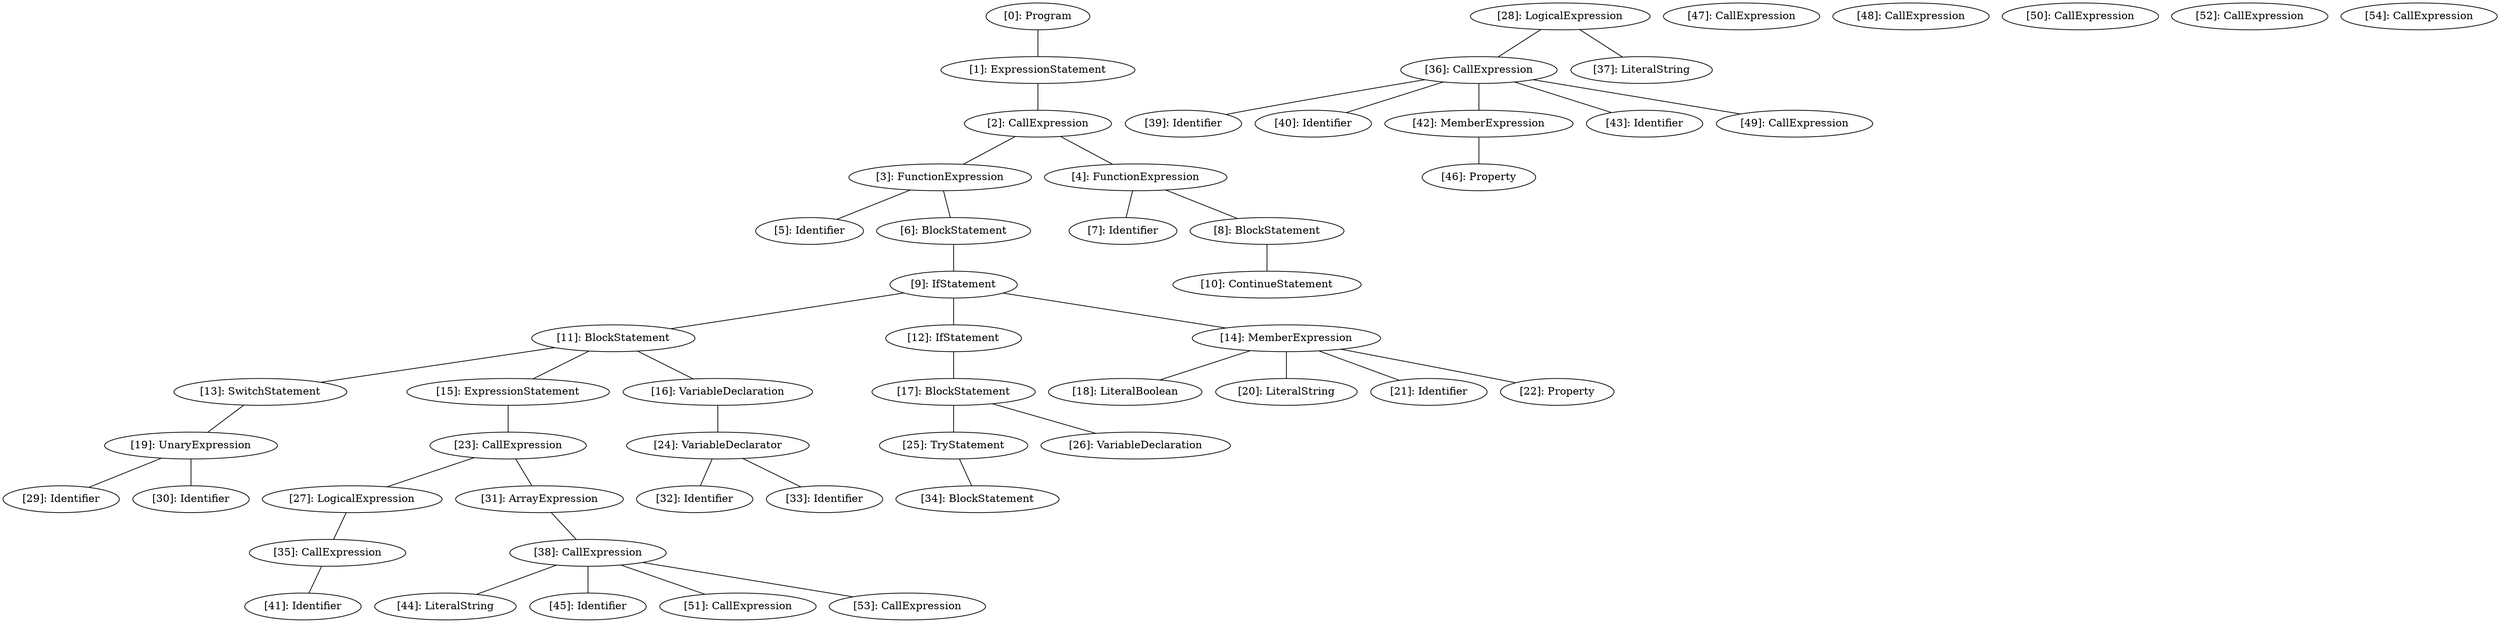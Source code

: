 // Result
graph {
	0 [label="[0]: Program"]
	1 [label="[1]: ExpressionStatement"]
	2 [label="[2]: CallExpression"]
	3 [label="[3]: FunctionExpression"]
	4 [label="[4]: FunctionExpression"]
	5 [label="[5]: Identifier"]
	6 [label="[6]: BlockStatement"]
	7 [label="[7]: Identifier"]
	8 [label="[8]: BlockStatement"]
	9 [label="[9]: IfStatement"]
	10 [label="[10]: ContinueStatement"]
	11 [label="[11]: BlockStatement"]
	12 [label="[12]: IfStatement"]
	13 [label="[13]: SwitchStatement"]
	14 [label="[14]: MemberExpression"]
	15 [label="[15]: ExpressionStatement"]
	16 [label="[16]: VariableDeclaration"]
	17 [label="[17]: BlockStatement"]
	18 [label="[18]: LiteralBoolean"]
	19 [label="[19]: UnaryExpression"]
	20 [label="[20]: LiteralString"]
	21 [label="[21]: Identifier"]
	22 [label="[22]: Property"]
	23 [label="[23]: CallExpression"]
	24 [label="[24]: VariableDeclarator"]
	25 [label="[25]: TryStatement"]
	26 [label="[26]: VariableDeclaration"]
	27 [label="[27]: LogicalExpression"]
	28 [label="[28]: LogicalExpression"]
	29 [label="[29]: Identifier"]
	30 [label="[30]: Identifier"]
	31 [label="[31]: ArrayExpression"]
	32 [label="[32]: Identifier"]
	33 [label="[33]: Identifier"]
	34 [label="[34]: BlockStatement"]
	35 [label="[35]: CallExpression"]
	36 [label="[36]: CallExpression"]
	37 [label="[37]: LiteralString"]
	38 [label="[38]: CallExpression"]
	39 [label="[39]: Identifier"]
	40 [label="[40]: Identifier"]
	41 [label="[41]: Identifier"]
	42 [label="[42]: MemberExpression"]
	43 [label="[43]: Identifier"]
	44 [label="[44]: LiteralString"]
	45 [label="[45]: Identifier"]
	46 [label="[46]: Property"]
	47 [label="[47]: CallExpression"]
	48 [label="[48]: CallExpression"]
	49 [label="[49]: CallExpression"]
	50 [label="[50]: CallExpression"]
	51 [label="[51]: CallExpression"]
	52 [label="[52]: CallExpression"]
	53 [label="[53]: CallExpression"]
	54 [label="[54]: CallExpression"]
	0 -- 1
	1 -- 2
	2 -- 3
	2 -- 4
	3 -- 5
	3 -- 6
	4 -- 7
	4 -- 8
	6 -- 9
	8 -- 10
	9 -- 11
	9 -- 12
	9 -- 14
	11 -- 13
	11 -- 15
	11 -- 16
	12 -- 17
	13 -- 19
	14 -- 18
	14 -- 20
	14 -- 21
	14 -- 22
	15 -- 23
	16 -- 24
	17 -- 25
	17 -- 26
	19 -- 29
	19 -- 30
	23 -- 27
	23 -- 31
	24 -- 32
	24 -- 33
	25 -- 34
	27 -- 35
	28 -- 36
	28 -- 37
	31 -- 38
	35 -- 41
	36 -- 39
	36 -- 40
	36 -- 42
	36 -- 43
	36 -- 49
	38 -- 44
	38 -- 45
	38 -- 51
	38 -- 53
	42 -- 46
}
